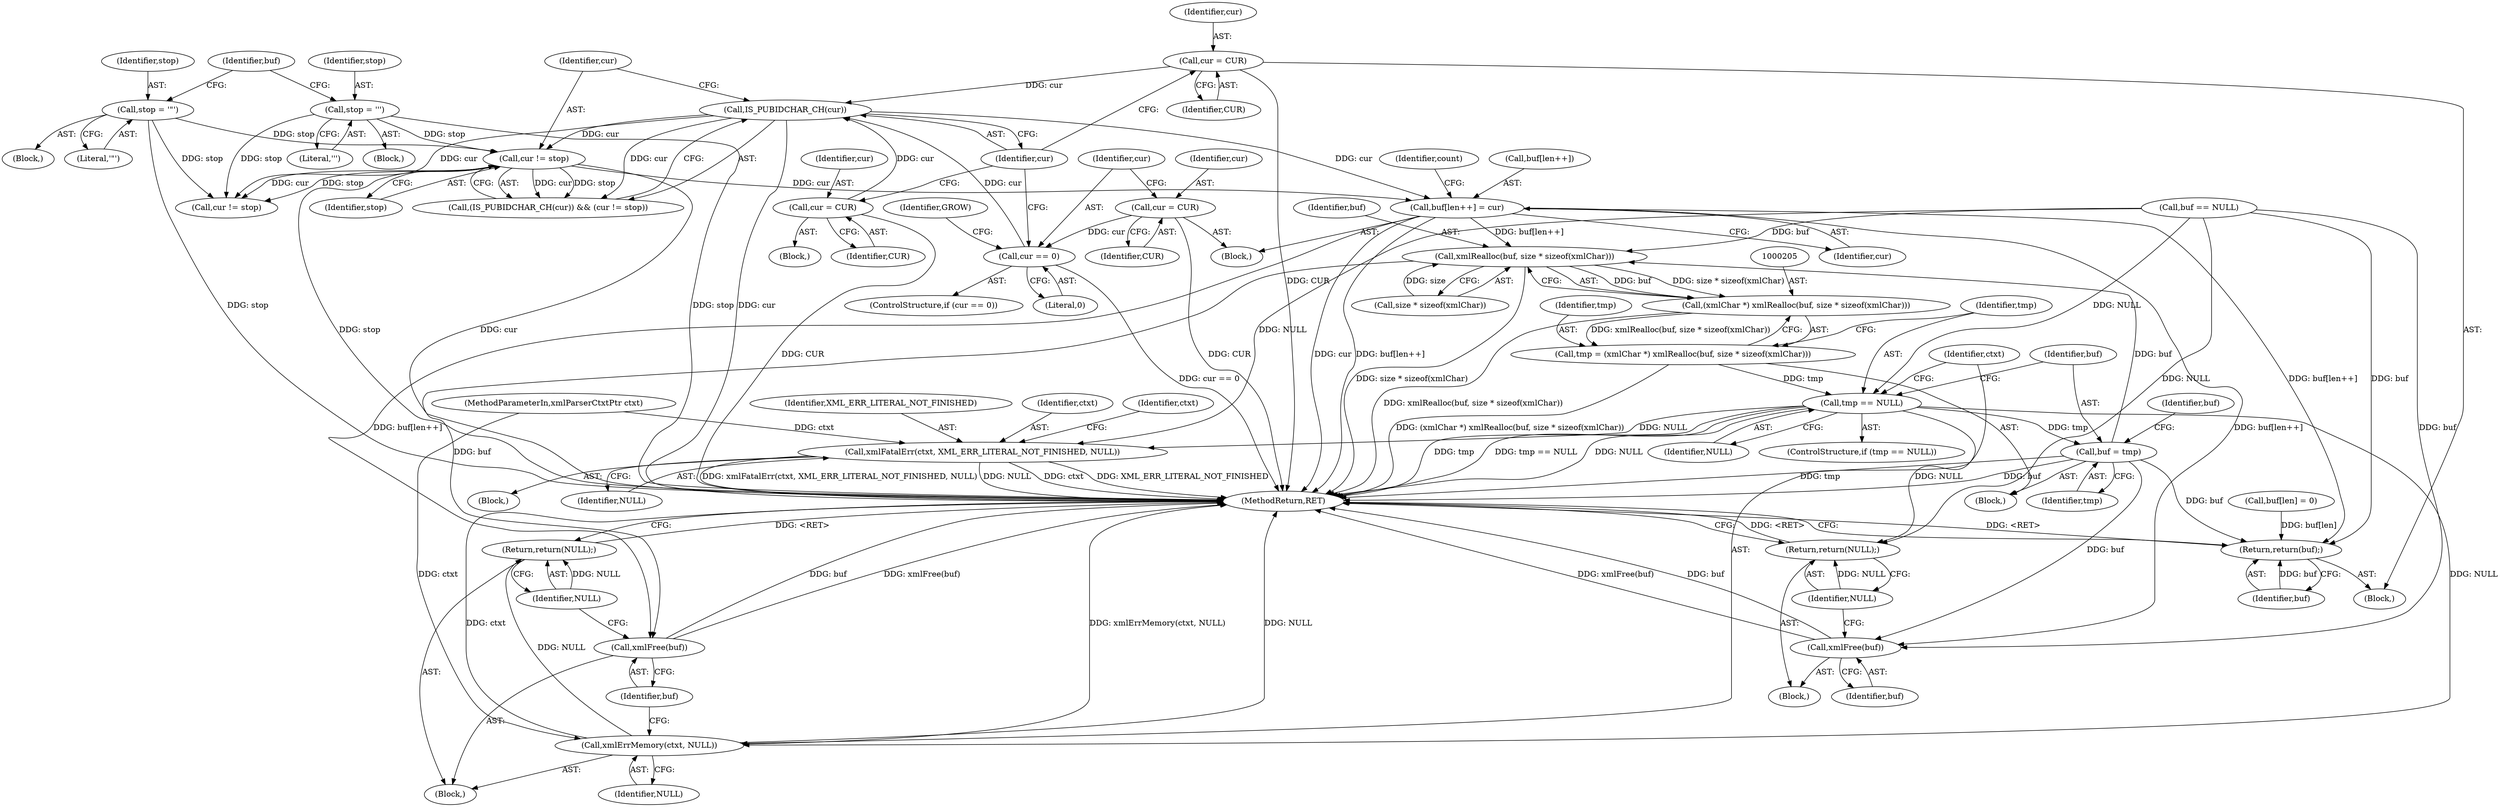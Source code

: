 digraph "0_Chrome_d0947db40187f4708c58e64cbd6013faf9eddeed_31@array" {
"1000227" [label="(Call,buf[len++] = cur)"];
"1000187" [label="(Call,cur != stop)"];
"1000185" [label="(Call,IS_PUBIDCHAR_CH(cur))"];
"1000266" [label="(Call,cur = CUR)"];
"1000180" [label="(Call,cur = CUR)"];
"1000260" [label="(Call,cur == 0)"];
"1000256" [label="(Call,cur = CUR)"];
"1000135" [label="(Call,stop = '\"')"];
"1000145" [label="(Call,stop = '\'')"];
"1000206" [label="(Call,xmlRealloc(buf, size * sizeof(xmlChar)))"];
"1000204" [label="(Call,(xmlChar *) xmlRealloc(buf, size * sizeof(xmlChar)))"];
"1000202" [label="(Call,tmp = (xmlChar *) xmlRealloc(buf, size * sizeof(xmlChar)))"];
"1000213" [label="(Call,tmp == NULL)"];
"1000217" [label="(Call,xmlErrMemory(ctxt, NULL))"];
"1000222" [label="(Return,return(NULL);)"];
"1000224" [label="(Call,buf = tmp)"];
"1000251" [label="(Call,xmlFree(buf))"];
"1000291" [label="(Return,return(buf);)"];
"1000253" [label="(Return,return(NULL);)"];
"1000279" [label="(Call,xmlFatalErr(ctxt, XML_ERR_LITERAL_NOT_FINISHED, NULL))"];
"1000220" [label="(Call,xmlFree(buf))"];
"1000278" [label="(Block,)"];
"1000292" [label="(Identifier,buf)"];
"1000182" [label="(Identifier,CUR)"];
"1000166" [label="(Call,buf == NULL)"];
"1000197" [label="(Block,)"];
"1000279" [label="(Call,xmlFatalErr(ctxt, XML_ERR_LITERAL_NOT_FINISHED, NULL))"];
"1000188" [label="(Identifier,cur)"];
"1000250" [label="(Block,)"];
"1000224" [label="(Call,buf = tmp)"];
"1000220" [label="(Call,xmlFree(buf))"];
"1000258" [label="(Identifier,CUR)"];
"1000221" [label="(Identifier,buf)"];
"1000267" [label="(Identifier,cur)"];
"1000281" [label="(Identifier,XML_ERR_LITERAL_NOT_FINISHED)"];
"1000186" [label="(Identifier,cur)"];
"1000257" [label="(Identifier,cur)"];
"1000232" [label="(Identifier,cur)"];
"1000137" [label="(Literal,'\"')"];
"1000291" [label="(Return,return(buf);)"];
"1000256" [label="(Call,cur = CUR)"];
"1000143" [label="(Block,)"];
"1000212" [label="(ControlStructure,if (tmp == NULL))"];
"1000215" [label="(Identifier,NULL)"];
"1000222" [label="(Return,return(NULL);)"];
"1000180" [label="(Call,cur = CUR)"];
"1000206" [label="(Call,xmlRealloc(buf, size * sizeof(xmlChar)))"];
"1000157" [label="(Identifier,buf)"];
"1000225" [label="(Identifier,buf)"];
"1000204" [label="(Call,(xmlChar *) xmlRealloc(buf, size * sizeof(xmlChar)))"];
"1000213" [label="(Call,tmp == NULL)"];
"1000189" [label="(Identifier,stop)"];
"1000251" [label="(Call,xmlFree(buf))"];
"1000190" [label="(Block,)"];
"1000184" [label="(Call,(IS_PUBIDCHAR_CH(cur)) && (cur != stop))"];
"1000219" [label="(Identifier,NULL)"];
"1000136" [label="(Identifier,stop)"];
"1000135" [label="(Call,stop = '\"')"];
"1000147" [label="(Literal,'\'')"];
"1000203" [label="(Identifier,tmp)"];
"1000214" [label="(Identifier,tmp)"];
"1000216" [label="(Block,)"];
"1000264" [label="(Identifier,GROW)"];
"1000223" [label="(Identifier,NULL)"];
"1000146" [label="(Identifier,stop)"];
"1000217" [label="(Call,xmlErrMemory(ctxt, NULL))"];
"1000133" [label="(Block,)"];
"1000229" [label="(Identifier,buf)"];
"1000266" [label="(Call,cur = CUR)"];
"1000207" [label="(Identifier,buf)"];
"1000187" [label="(Call,cur != stop)"];
"1000293" [label="(MethodReturn,RET)"];
"1000103" [label="(Block,)"];
"1000102" [label="(MethodParameterIn,xmlParserCtxtPtr ctxt)"];
"1000228" [label="(Call,buf[len++])"];
"1000202" [label="(Call,tmp = (xmlChar *) xmlRealloc(buf, size * sizeof(xmlChar)))"];
"1000275" [label="(Call,cur != stop)"];
"1000282" [label="(Identifier,NULL)"];
"1000269" [label="(Call,buf[len] = 0)"];
"1000253" [label="(Return,return(NULL);)"];
"1000268" [label="(Identifier,CUR)"];
"1000263" [label="(Block,)"];
"1000226" [label="(Identifier,tmp)"];
"1000252" [label="(Identifier,buf)"];
"1000280" [label="(Identifier,ctxt)"];
"1000288" [label="(Identifier,ctxt)"];
"1000260" [label="(Call,cur == 0)"];
"1000261" [label="(Identifier,cur)"];
"1000145" [label="(Call,stop = '\'')"];
"1000218" [label="(Identifier,ctxt)"];
"1000234" [label="(Identifier,count)"];
"1000259" [label="(ControlStructure,if (cur == 0))"];
"1000185" [label="(Call,IS_PUBIDCHAR_CH(cur))"];
"1000262" [label="(Literal,0)"];
"1000208" [label="(Call,size * sizeof(xmlChar))"];
"1000181" [label="(Identifier,cur)"];
"1000227" [label="(Call,buf[len++] = cur)"];
"1000254" [label="(Identifier,NULL)"];
"1000227" -> "1000190"  [label="AST: "];
"1000227" -> "1000232"  [label="CFG: "];
"1000228" -> "1000227"  [label="AST: "];
"1000232" -> "1000227"  [label="AST: "];
"1000234" -> "1000227"  [label="CFG: "];
"1000227" -> "1000293"  [label="DDG: buf[len++]"];
"1000227" -> "1000293"  [label="DDG: cur"];
"1000227" -> "1000206"  [label="DDG: buf[len++]"];
"1000227" -> "1000220"  [label="DDG: buf[len++]"];
"1000187" -> "1000227"  [label="DDG: cur"];
"1000185" -> "1000227"  [label="DDG: cur"];
"1000227" -> "1000251"  [label="DDG: buf[len++]"];
"1000227" -> "1000291"  [label="DDG: buf[len++]"];
"1000187" -> "1000184"  [label="AST: "];
"1000187" -> "1000189"  [label="CFG: "];
"1000188" -> "1000187"  [label="AST: "];
"1000189" -> "1000187"  [label="AST: "];
"1000184" -> "1000187"  [label="CFG: "];
"1000187" -> "1000293"  [label="DDG: cur"];
"1000187" -> "1000293"  [label="DDG: stop"];
"1000187" -> "1000184"  [label="DDG: cur"];
"1000187" -> "1000184"  [label="DDG: stop"];
"1000185" -> "1000187"  [label="DDG: cur"];
"1000135" -> "1000187"  [label="DDG: stop"];
"1000145" -> "1000187"  [label="DDG: stop"];
"1000187" -> "1000275"  [label="DDG: cur"];
"1000187" -> "1000275"  [label="DDG: stop"];
"1000185" -> "1000184"  [label="AST: "];
"1000185" -> "1000186"  [label="CFG: "];
"1000186" -> "1000185"  [label="AST: "];
"1000188" -> "1000185"  [label="CFG: "];
"1000184" -> "1000185"  [label="CFG: "];
"1000185" -> "1000293"  [label="DDG: cur"];
"1000185" -> "1000184"  [label="DDG: cur"];
"1000266" -> "1000185"  [label="DDG: cur"];
"1000180" -> "1000185"  [label="DDG: cur"];
"1000260" -> "1000185"  [label="DDG: cur"];
"1000185" -> "1000275"  [label="DDG: cur"];
"1000266" -> "1000263"  [label="AST: "];
"1000266" -> "1000268"  [label="CFG: "];
"1000267" -> "1000266"  [label="AST: "];
"1000268" -> "1000266"  [label="AST: "];
"1000186" -> "1000266"  [label="CFG: "];
"1000266" -> "1000293"  [label="DDG: CUR"];
"1000180" -> "1000103"  [label="AST: "];
"1000180" -> "1000182"  [label="CFG: "];
"1000181" -> "1000180"  [label="AST: "];
"1000182" -> "1000180"  [label="AST: "];
"1000186" -> "1000180"  [label="CFG: "];
"1000180" -> "1000293"  [label="DDG: CUR"];
"1000260" -> "1000259"  [label="AST: "];
"1000260" -> "1000262"  [label="CFG: "];
"1000261" -> "1000260"  [label="AST: "];
"1000262" -> "1000260"  [label="AST: "];
"1000186" -> "1000260"  [label="CFG: "];
"1000264" -> "1000260"  [label="CFG: "];
"1000260" -> "1000293"  [label="DDG: cur == 0"];
"1000256" -> "1000260"  [label="DDG: cur"];
"1000256" -> "1000190"  [label="AST: "];
"1000256" -> "1000258"  [label="CFG: "];
"1000257" -> "1000256"  [label="AST: "];
"1000258" -> "1000256"  [label="AST: "];
"1000261" -> "1000256"  [label="CFG: "];
"1000256" -> "1000293"  [label="DDG: CUR"];
"1000135" -> "1000133"  [label="AST: "];
"1000135" -> "1000137"  [label="CFG: "];
"1000136" -> "1000135"  [label="AST: "];
"1000137" -> "1000135"  [label="AST: "];
"1000157" -> "1000135"  [label="CFG: "];
"1000135" -> "1000293"  [label="DDG: stop"];
"1000135" -> "1000275"  [label="DDG: stop"];
"1000145" -> "1000143"  [label="AST: "];
"1000145" -> "1000147"  [label="CFG: "];
"1000146" -> "1000145"  [label="AST: "];
"1000147" -> "1000145"  [label="AST: "];
"1000157" -> "1000145"  [label="CFG: "];
"1000145" -> "1000293"  [label="DDG: stop"];
"1000145" -> "1000275"  [label="DDG: stop"];
"1000206" -> "1000204"  [label="AST: "];
"1000206" -> "1000208"  [label="CFG: "];
"1000207" -> "1000206"  [label="AST: "];
"1000208" -> "1000206"  [label="AST: "];
"1000204" -> "1000206"  [label="CFG: "];
"1000206" -> "1000293"  [label="DDG: size * sizeof(xmlChar)"];
"1000206" -> "1000204"  [label="DDG: buf"];
"1000206" -> "1000204"  [label="DDG: size * sizeof(xmlChar)"];
"1000224" -> "1000206"  [label="DDG: buf"];
"1000166" -> "1000206"  [label="DDG: buf"];
"1000208" -> "1000206"  [label="DDG: size"];
"1000206" -> "1000220"  [label="DDG: buf"];
"1000204" -> "1000202"  [label="AST: "];
"1000205" -> "1000204"  [label="AST: "];
"1000202" -> "1000204"  [label="CFG: "];
"1000204" -> "1000293"  [label="DDG: xmlRealloc(buf, size * sizeof(xmlChar))"];
"1000204" -> "1000202"  [label="DDG: xmlRealloc(buf, size * sizeof(xmlChar))"];
"1000202" -> "1000197"  [label="AST: "];
"1000203" -> "1000202"  [label="AST: "];
"1000214" -> "1000202"  [label="CFG: "];
"1000202" -> "1000293"  [label="DDG: (xmlChar *) xmlRealloc(buf, size * sizeof(xmlChar))"];
"1000202" -> "1000213"  [label="DDG: tmp"];
"1000213" -> "1000212"  [label="AST: "];
"1000213" -> "1000215"  [label="CFG: "];
"1000214" -> "1000213"  [label="AST: "];
"1000215" -> "1000213"  [label="AST: "];
"1000218" -> "1000213"  [label="CFG: "];
"1000225" -> "1000213"  [label="CFG: "];
"1000213" -> "1000293"  [label="DDG: tmp"];
"1000213" -> "1000293"  [label="DDG: tmp == NULL"];
"1000213" -> "1000293"  [label="DDG: NULL"];
"1000166" -> "1000213"  [label="DDG: NULL"];
"1000213" -> "1000217"  [label="DDG: NULL"];
"1000213" -> "1000224"  [label="DDG: tmp"];
"1000213" -> "1000253"  [label="DDG: NULL"];
"1000213" -> "1000279"  [label="DDG: NULL"];
"1000217" -> "1000216"  [label="AST: "];
"1000217" -> "1000219"  [label="CFG: "];
"1000218" -> "1000217"  [label="AST: "];
"1000219" -> "1000217"  [label="AST: "];
"1000221" -> "1000217"  [label="CFG: "];
"1000217" -> "1000293"  [label="DDG: NULL"];
"1000217" -> "1000293"  [label="DDG: xmlErrMemory(ctxt, NULL)"];
"1000217" -> "1000293"  [label="DDG: ctxt"];
"1000102" -> "1000217"  [label="DDG: ctxt"];
"1000217" -> "1000222"  [label="DDG: NULL"];
"1000222" -> "1000216"  [label="AST: "];
"1000222" -> "1000223"  [label="CFG: "];
"1000223" -> "1000222"  [label="AST: "];
"1000293" -> "1000222"  [label="CFG: "];
"1000222" -> "1000293"  [label="DDG: <RET>"];
"1000223" -> "1000222"  [label="DDG: NULL"];
"1000224" -> "1000197"  [label="AST: "];
"1000224" -> "1000226"  [label="CFG: "];
"1000225" -> "1000224"  [label="AST: "];
"1000226" -> "1000224"  [label="AST: "];
"1000229" -> "1000224"  [label="CFG: "];
"1000224" -> "1000293"  [label="DDG: buf"];
"1000224" -> "1000293"  [label="DDG: tmp"];
"1000224" -> "1000251"  [label="DDG: buf"];
"1000224" -> "1000291"  [label="DDG: buf"];
"1000251" -> "1000250"  [label="AST: "];
"1000251" -> "1000252"  [label="CFG: "];
"1000252" -> "1000251"  [label="AST: "];
"1000254" -> "1000251"  [label="CFG: "];
"1000251" -> "1000293"  [label="DDG: xmlFree(buf)"];
"1000251" -> "1000293"  [label="DDG: buf"];
"1000166" -> "1000251"  [label="DDG: buf"];
"1000291" -> "1000103"  [label="AST: "];
"1000291" -> "1000292"  [label="CFG: "];
"1000292" -> "1000291"  [label="AST: "];
"1000293" -> "1000291"  [label="CFG: "];
"1000291" -> "1000293"  [label="DDG: <RET>"];
"1000292" -> "1000291"  [label="DDG: buf"];
"1000166" -> "1000291"  [label="DDG: buf"];
"1000269" -> "1000291"  [label="DDG: buf[len]"];
"1000253" -> "1000250"  [label="AST: "];
"1000253" -> "1000254"  [label="CFG: "];
"1000254" -> "1000253"  [label="AST: "];
"1000293" -> "1000253"  [label="CFG: "];
"1000253" -> "1000293"  [label="DDG: <RET>"];
"1000254" -> "1000253"  [label="DDG: NULL"];
"1000166" -> "1000253"  [label="DDG: NULL"];
"1000279" -> "1000278"  [label="AST: "];
"1000279" -> "1000282"  [label="CFG: "];
"1000280" -> "1000279"  [label="AST: "];
"1000281" -> "1000279"  [label="AST: "];
"1000282" -> "1000279"  [label="AST: "];
"1000288" -> "1000279"  [label="CFG: "];
"1000279" -> "1000293"  [label="DDG: NULL"];
"1000279" -> "1000293"  [label="DDG: ctxt"];
"1000279" -> "1000293"  [label="DDG: XML_ERR_LITERAL_NOT_FINISHED"];
"1000279" -> "1000293"  [label="DDG: xmlFatalErr(ctxt, XML_ERR_LITERAL_NOT_FINISHED, NULL)"];
"1000102" -> "1000279"  [label="DDG: ctxt"];
"1000166" -> "1000279"  [label="DDG: NULL"];
"1000220" -> "1000216"  [label="AST: "];
"1000220" -> "1000221"  [label="CFG: "];
"1000221" -> "1000220"  [label="AST: "];
"1000223" -> "1000220"  [label="CFG: "];
"1000220" -> "1000293"  [label="DDG: buf"];
"1000220" -> "1000293"  [label="DDG: xmlFree(buf)"];
}
